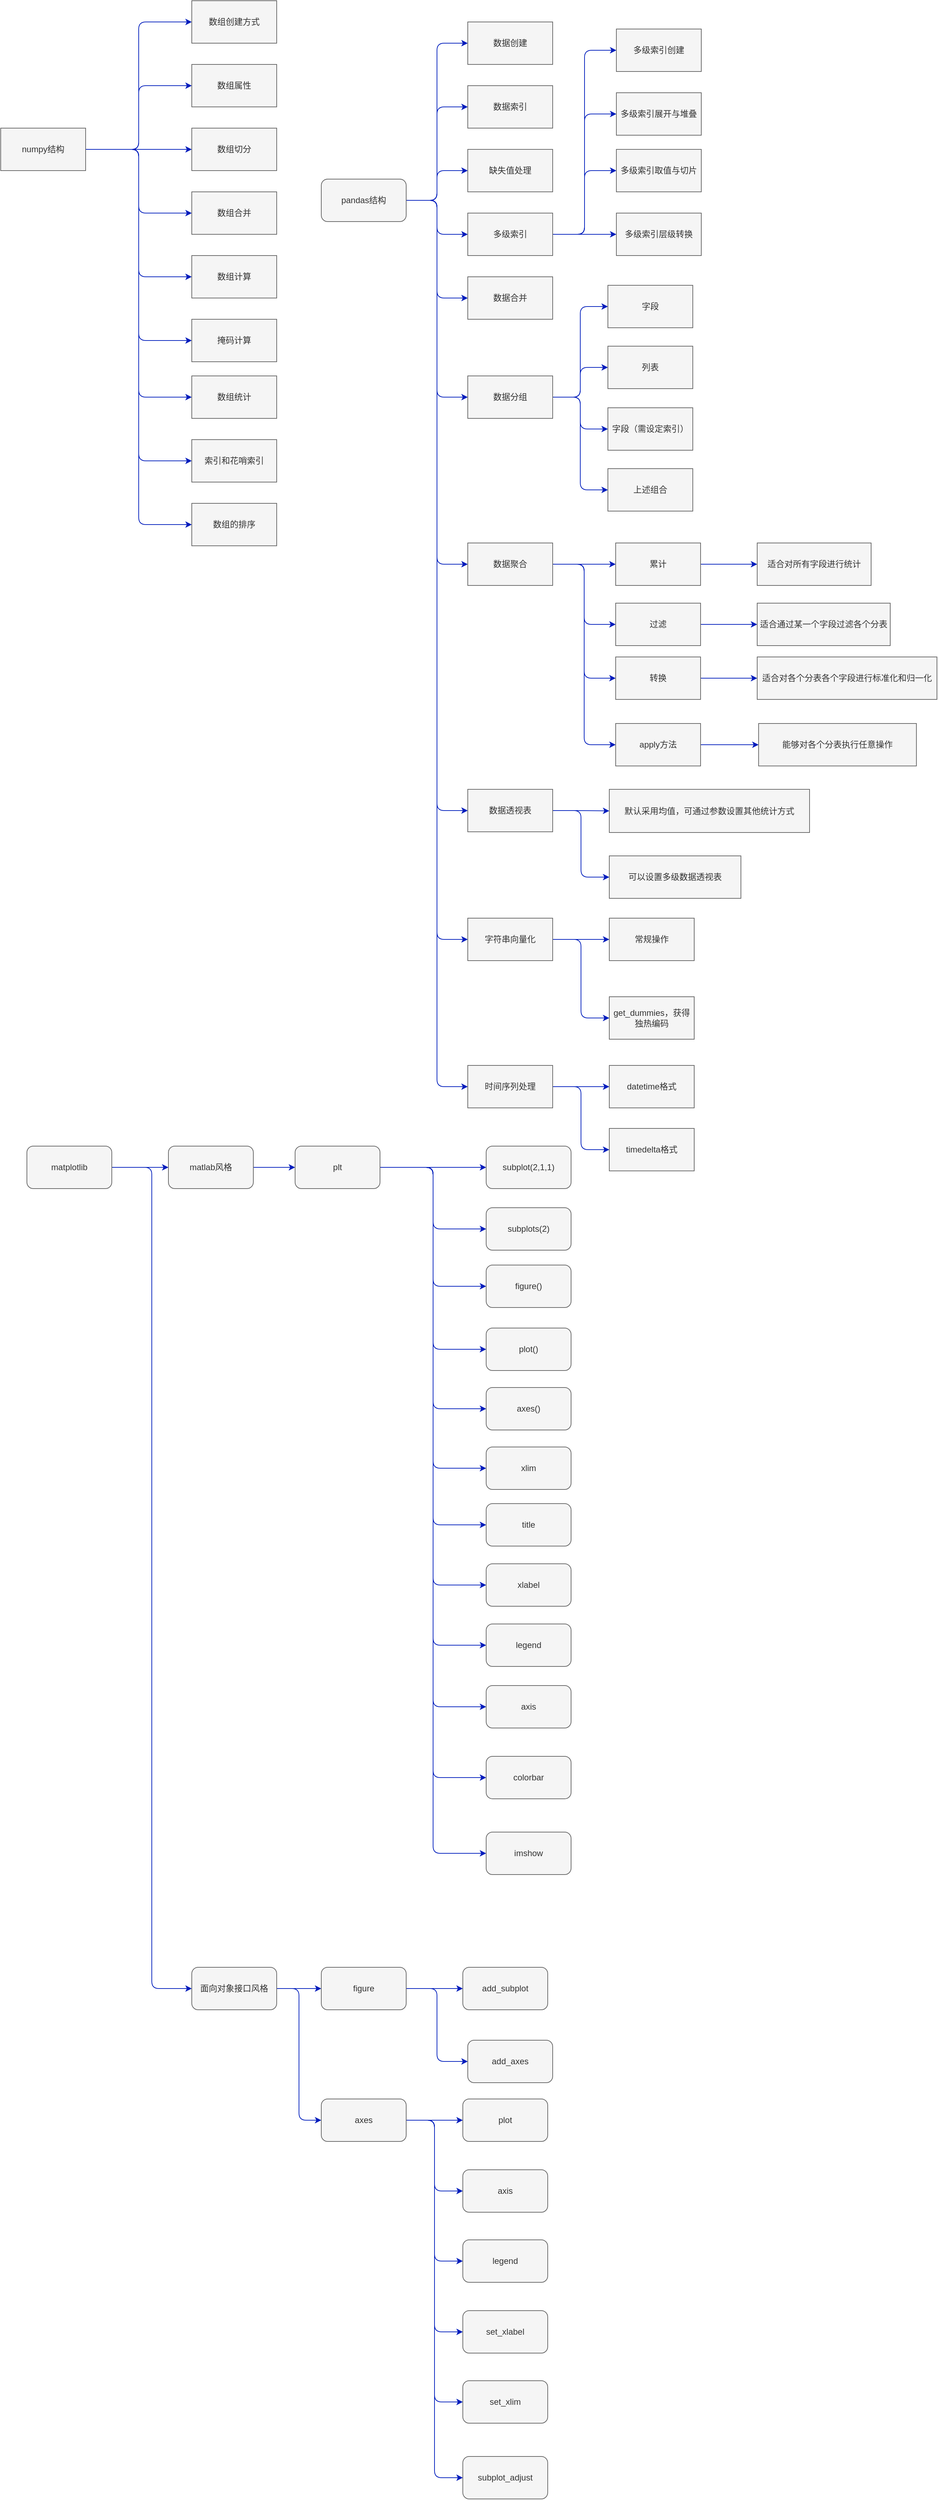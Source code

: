 <mxfile>
    <diagram id="p-ugaX4Rjf913RJDau5m" name="第 1 页">
        <mxGraphModel dx="990" dy="567" grid="0" gridSize="10" guides="1" tooltips="1" connect="1" arrows="1" fold="1" page="0" pageScale="1" pageWidth="827" pageHeight="1169" background="#ffffff" math="0" shadow="0">
            <root>
                <mxCell id="0"/>
                <mxCell id="1" parent="0"/>
                <mxCell id="22" style="edgeStyle=orthogonalEdgeStyle;html=1;exitX=1;exitY=0.5;exitDx=0;exitDy=0;entryX=0;entryY=0.5;entryDx=0;entryDy=0;fillColor=#0050ef;strokeColor=#001DBC;" parent="1" source="11" target="16" edge="1">
                    <mxGeometry relative="1" as="geometry"/>
                </mxCell>
                <mxCell id="23" style="edgeStyle=orthogonalEdgeStyle;html=1;exitX=1;exitY=0.5;exitDx=0;exitDy=0;entryX=0;entryY=0.5;entryDx=0;entryDy=0;fillColor=#0050ef;strokeColor=#001DBC;" parent="1" source="11" target="17" edge="1">
                    <mxGeometry relative="1" as="geometry"/>
                </mxCell>
                <mxCell id="25" style="edgeStyle=orthogonalEdgeStyle;html=1;exitX=1;exitY=0.5;exitDx=0;exitDy=0;entryX=0;entryY=0.5;entryDx=0;entryDy=0;fillColor=#0050ef;strokeColor=#001DBC;" parent="1" source="11" target="18" edge="1">
                    <mxGeometry relative="1" as="geometry"/>
                </mxCell>
                <mxCell id="26" style="edgeStyle=orthogonalEdgeStyle;html=1;exitX=1;exitY=0.5;exitDx=0;exitDy=0;entryX=0;entryY=0.5;entryDx=0;entryDy=0;fillColor=#0050ef;strokeColor=#001DBC;" parent="1" source="11" target="19" edge="1">
                    <mxGeometry relative="1" as="geometry"/>
                </mxCell>
                <mxCell id="27" style="edgeStyle=orthogonalEdgeStyle;html=1;exitX=1;exitY=0.5;exitDx=0;exitDy=0;entryX=0;entryY=0.5;entryDx=0;entryDy=0;fillColor=#0050ef;strokeColor=#001DBC;" parent="1" source="11" target="20" edge="1">
                    <mxGeometry relative="1" as="geometry"/>
                </mxCell>
                <mxCell id="28" style="edgeStyle=orthogonalEdgeStyle;html=1;exitX=1;exitY=0.5;exitDx=0;exitDy=0;entryX=0;entryY=0.5;entryDx=0;entryDy=0;fillColor=#0050ef;strokeColor=#001DBC;" parent="1" source="11" target="12" edge="1">
                    <mxGeometry relative="1" as="geometry"/>
                </mxCell>
                <mxCell id="30" style="edgeStyle=orthogonalEdgeStyle;html=1;exitX=1;exitY=0.5;exitDx=0;exitDy=0;entryX=0;entryY=0.5;entryDx=0;entryDy=0;fillColor=#0050ef;strokeColor=#001DBC;" parent="1" source="11" target="29" edge="1">
                    <mxGeometry relative="1" as="geometry"/>
                </mxCell>
                <mxCell id="32" style="edgeStyle=orthogonalEdgeStyle;html=1;exitX=1;exitY=0.5;exitDx=0;exitDy=0;entryX=0;entryY=0.5;entryDx=0;entryDy=0;fillColor=#0050ef;strokeColor=#001DBC;" parent="1" source="11" target="31" edge="1">
                    <mxGeometry relative="1" as="geometry"/>
                </mxCell>
                <mxCell id="34" style="edgeStyle=orthogonalEdgeStyle;html=1;exitX=1;exitY=0.5;exitDx=0;exitDy=0;entryX=0;entryY=0.5;entryDx=0;entryDy=0;fillColor=#0050ef;strokeColor=#001DBC;" parent="1" source="11" target="33" edge="1">
                    <mxGeometry relative="1" as="geometry"/>
                </mxCell>
                <mxCell id="11" value="numpy结构" style="rounded=0;whiteSpace=wrap;html=1;fillColor=#f5f5f5;fontColor=#333333;strokeColor=#666666;" parent="1" vertex="1">
                    <mxGeometry x="90" y="450" width="120" height="60" as="geometry"/>
                </mxCell>
                <mxCell id="12" value="数组创建方式" style="rounded=0;whiteSpace=wrap;html=1;fillColor=#f5f5f5;fontColor=#333333;strokeColor=#666666;" parent="1" vertex="1">
                    <mxGeometry x="360" y="270" width="120" height="60" as="geometry"/>
                </mxCell>
                <mxCell id="16" value="数组属性" style="rounded=0;whiteSpace=wrap;html=1;fillColor=#f5f5f5;fontColor=#333333;strokeColor=#666666;" parent="1" vertex="1">
                    <mxGeometry x="360" y="360" width="120" height="60" as="geometry"/>
                </mxCell>
                <mxCell id="17" value="数组切分" style="rounded=0;whiteSpace=wrap;html=1;fillColor=#f5f5f5;fontColor=#333333;strokeColor=#666666;" parent="1" vertex="1">
                    <mxGeometry x="360" y="450" width="120" height="60" as="geometry"/>
                </mxCell>
                <mxCell id="18" value="数组合并" style="rounded=0;whiteSpace=wrap;html=1;fillColor=#f5f5f5;fontColor=#333333;strokeColor=#666666;" parent="1" vertex="1">
                    <mxGeometry x="360" y="540" width="120" height="60" as="geometry"/>
                </mxCell>
                <mxCell id="19" value="数组计算" style="rounded=0;whiteSpace=wrap;html=1;fillColor=#f5f5f5;fontColor=#333333;strokeColor=#666666;" parent="1" vertex="1">
                    <mxGeometry x="360" y="630" width="120" height="60" as="geometry"/>
                </mxCell>
                <mxCell id="20" value="数组统计" style="rounded=0;whiteSpace=wrap;html=1;fillColor=#f5f5f5;fontColor=#333333;strokeColor=#666666;" parent="1" vertex="1">
                    <mxGeometry x="360" y="800" width="120" height="60" as="geometry"/>
                </mxCell>
                <mxCell id="29" value="索引和花哨索引" style="rounded=0;whiteSpace=wrap;html=1;fillColor=#f5f5f5;fontColor=#333333;strokeColor=#666666;" parent="1" vertex="1">
                    <mxGeometry x="360" y="890" width="120" height="60" as="geometry"/>
                </mxCell>
                <mxCell id="31" value="掩码计算" style="rounded=0;whiteSpace=wrap;html=1;fillColor=#f5f5f5;fontColor=#333333;strokeColor=#666666;" parent="1" vertex="1">
                    <mxGeometry x="360" y="720" width="120" height="60" as="geometry"/>
                </mxCell>
                <mxCell id="33" value="数组的排序" style="rounded=0;whiteSpace=wrap;html=1;fillColor=#f5f5f5;fontColor=#333333;strokeColor=#666666;" parent="1" vertex="1">
                    <mxGeometry x="360" y="980" width="120" height="60" as="geometry"/>
                </mxCell>
                <mxCell id="44" style="edgeStyle=orthogonalEdgeStyle;html=1;exitX=1;exitY=0.5;exitDx=0;exitDy=0;entryX=0;entryY=0.5;entryDx=0;entryDy=0;fillColor=#0050ef;strokeColor=#001DBC;" parent="1" source="35" target="36" edge="1">
                    <mxGeometry relative="1" as="geometry"/>
                </mxCell>
                <mxCell id="45" style="edgeStyle=orthogonalEdgeStyle;html=1;exitX=1;exitY=0.5;exitDx=0;exitDy=0;entryX=0;entryY=0.5;entryDx=0;entryDy=0;fillColor=#0050ef;strokeColor=#001DBC;" parent="1" source="35" target="37" edge="1">
                    <mxGeometry relative="1" as="geometry"/>
                </mxCell>
                <mxCell id="47" style="edgeStyle=orthogonalEdgeStyle;html=1;exitX=1;exitY=0.5;exitDx=0;exitDy=0;entryX=0;entryY=0.5;entryDx=0;entryDy=0;fillColor=#0050ef;strokeColor=#001DBC;" parent="1" source="35" target="38" edge="1">
                    <mxGeometry relative="1" as="geometry"/>
                </mxCell>
                <mxCell id="48" style="edgeStyle=orthogonalEdgeStyle;html=1;exitX=1;exitY=0.5;exitDx=0;exitDy=0;entryX=0;entryY=0.5;entryDx=0;entryDy=0;fillColor=#0050ef;strokeColor=#001DBC;" parent="1" source="35" target="39" edge="1">
                    <mxGeometry relative="1" as="geometry"/>
                </mxCell>
                <mxCell id="67" style="edgeStyle=orthogonalEdgeStyle;shape=connector;rounded=1;html=1;exitX=1;exitY=0.5;exitDx=0;exitDy=0;entryX=0;entryY=0.5;entryDx=0;entryDy=0;labelBackgroundColor=default;fontFamily=Helvetica;fontSize=11;fontColor=default;endArrow=classic;strokeColor=#001DBC;fillColor=#0050ef;" parent="1" source="35" target="66" edge="1">
                    <mxGeometry relative="1" as="geometry"/>
                </mxCell>
                <mxCell id="70" style="edgeStyle=orthogonalEdgeStyle;shape=connector;rounded=1;html=1;exitX=1;exitY=0.5;exitDx=0;exitDy=0;entryX=0;entryY=0.5;entryDx=0;entryDy=0;labelBackgroundColor=default;fontFamily=Helvetica;fontSize=11;fontColor=default;endArrow=classic;strokeColor=#001DBC;fillColor=#0050ef;" parent="1" source="35" target="68" edge="1">
                    <mxGeometry relative="1" as="geometry"/>
                </mxCell>
                <mxCell id="71" style="edgeStyle=orthogonalEdgeStyle;shape=connector;rounded=1;html=1;exitX=1;exitY=0.5;exitDx=0;exitDy=0;entryX=0;entryY=0.5;entryDx=0;entryDy=0;labelBackgroundColor=default;fontFamily=Helvetica;fontSize=11;fontColor=default;endArrow=classic;strokeColor=#001DBC;fillColor=#0050ef;" parent="1" source="35" target="69" edge="1">
                    <mxGeometry relative="1" as="geometry"/>
                </mxCell>
                <mxCell id="102" style="edgeStyle=orthogonalEdgeStyle;shape=connector;rounded=1;html=1;exitX=1;exitY=0.5;exitDx=0;exitDy=0;labelBackgroundColor=default;fontFamily=Helvetica;fontSize=12;fontColor=#333333;endArrow=classic;strokeColor=#001DBC;fillColor=#0050ef;entryX=0;entryY=0.5;entryDx=0;entryDy=0;" parent="1" source="35" target="101" edge="1">
                    <mxGeometry relative="1" as="geometry">
                        <mxPoint x="612" y="1115" as="targetPoint"/>
                    </mxGeometry>
                </mxCell>
                <mxCell id="108" style="edgeStyle=orthogonalEdgeStyle;shape=connector;rounded=1;html=1;exitX=1;exitY=0.5;exitDx=0;exitDy=0;labelBackgroundColor=default;fontFamily=Helvetica;fontSize=12;fontColor=#333333;endArrow=classic;strokeColor=#001DBC;fillColor=#0050ef;entryX=0;entryY=0.5;entryDx=0;entryDy=0;" parent="1" source="35" target="107" edge="1">
                    <mxGeometry relative="1" as="geometry">
                        <mxPoint x="626.0" y="1449.8" as="targetPoint"/>
                    </mxGeometry>
                </mxCell>
                <mxCell id="119" style="edgeStyle=orthogonalEdgeStyle;shape=connector;rounded=1;html=1;exitX=1;exitY=0.5;exitDx=0;exitDy=0;labelBackgroundColor=default;fontFamily=Helvetica;fontSize=12;fontColor=#333333;endArrow=classic;strokeColor=#001DBC;fillColor=#0050ef;entryX=0;entryY=0.5;entryDx=0;entryDy=0;" parent="1" source="35" target="114" edge="1">
                    <mxGeometry relative="1" as="geometry">
                        <mxPoint x="624" y="1603" as="targetPoint"/>
                    </mxGeometry>
                </mxCell>
                <mxCell id="35" value="pandas结构" style="rounded=1;whiteSpace=wrap;html=1;fillColor=#f5f5f5;fontColor=#333333;strokeColor=#666666;" parent="1" vertex="1">
                    <mxGeometry x="543" y="522" width="120" height="60" as="geometry"/>
                </mxCell>
                <mxCell id="36" value="数据创建" style="rounded=0;whiteSpace=wrap;html=1;fillColor=#f5f5f5;fontColor=#333333;strokeColor=#666666;" parent="1" vertex="1">
                    <mxGeometry x="750" y="300" width="120" height="60" as="geometry"/>
                </mxCell>
                <mxCell id="37" value="数据索引" style="rounded=0;whiteSpace=wrap;html=1;fillColor=#f5f5f5;fontColor=#333333;strokeColor=#666666;" parent="1" vertex="1">
                    <mxGeometry x="750" y="390" width="120" height="60" as="geometry"/>
                </mxCell>
                <mxCell id="38" value="缺失值处理" style="rounded=0;whiteSpace=wrap;html=1;fillColor=#f5f5f5;fontColor=#333333;strokeColor=#666666;" parent="1" vertex="1">
                    <mxGeometry x="750" y="480" width="120" height="60" as="geometry"/>
                </mxCell>
                <mxCell id="49" style="edgeStyle=orthogonalEdgeStyle;html=1;exitX=1;exitY=0.5;exitDx=0;exitDy=0;entryX=0;entryY=0.5;entryDx=0;entryDy=0;fillColor=#0050ef;strokeColor=#001DBC;" parent="1" source="39" target="40" edge="1">
                    <mxGeometry relative="1" as="geometry"/>
                </mxCell>
                <mxCell id="50" style="edgeStyle=orthogonalEdgeStyle;shape=connector;rounded=1;html=1;exitX=1;exitY=0.5;exitDx=0;exitDy=0;entryX=0;entryY=0.5;entryDx=0;entryDy=0;labelBackgroundColor=default;fontFamily=Helvetica;fontSize=11;fontColor=default;endArrow=classic;strokeColor=#001DBC;fillColor=#0050ef;" parent="1" source="39" target="41" edge="1">
                    <mxGeometry relative="1" as="geometry"/>
                </mxCell>
                <mxCell id="51" style="edgeStyle=orthogonalEdgeStyle;shape=connector;rounded=1;html=1;exitX=1;exitY=0.5;exitDx=0;exitDy=0;entryX=0;entryY=0.5;entryDx=0;entryDy=0;labelBackgroundColor=default;fontFamily=Helvetica;fontSize=11;fontColor=default;endArrow=classic;strokeColor=#001DBC;fillColor=#0050ef;" parent="1" source="39" target="42" edge="1">
                    <mxGeometry relative="1" as="geometry"/>
                </mxCell>
                <mxCell id="52" style="edgeStyle=orthogonalEdgeStyle;shape=connector;rounded=1;html=1;exitX=1;exitY=0.5;exitDx=0;exitDy=0;entryX=0;entryY=0.5;entryDx=0;entryDy=0;labelBackgroundColor=default;fontFamily=Helvetica;fontSize=11;fontColor=default;endArrow=classic;strokeColor=#001DBC;fillColor=#0050ef;" parent="1" source="39" target="43" edge="1">
                    <mxGeometry relative="1" as="geometry"/>
                </mxCell>
                <mxCell id="39" value="多级索引" style="rounded=0;whiteSpace=wrap;html=1;fillColor=#f5f5f5;fontColor=#333333;strokeColor=#666666;" parent="1" vertex="1">
                    <mxGeometry x="750" y="570" width="120" height="60" as="geometry"/>
                </mxCell>
                <mxCell id="40" value="多级索引创建" style="rounded=0;whiteSpace=wrap;html=1;fillColor=#f5f5f5;fontColor=#333333;strokeColor=#666666;" parent="1" vertex="1">
                    <mxGeometry x="960" y="310" width="120" height="60" as="geometry"/>
                </mxCell>
                <mxCell id="41" value="多级索引展开与堆叠" style="rounded=0;whiteSpace=wrap;html=1;fillColor=#f5f5f5;fontColor=#333333;strokeColor=#666666;" parent="1" vertex="1">
                    <mxGeometry x="960" y="400" width="120" height="60" as="geometry"/>
                </mxCell>
                <mxCell id="42" value="多级索引取值与切片" style="rounded=0;whiteSpace=wrap;html=1;fillColor=#f5f5f5;fontColor=#333333;strokeColor=#666666;" parent="1" vertex="1">
                    <mxGeometry x="960" y="480" width="120" height="60" as="geometry"/>
                </mxCell>
                <mxCell id="43" value="多级索引层级转换" style="rounded=0;whiteSpace=wrap;html=1;fillColor=#f5f5f5;fontColor=#333333;strokeColor=#666666;" parent="1" vertex="1">
                    <mxGeometry x="960" y="570" width="120" height="60" as="geometry"/>
                </mxCell>
                <mxCell id="66" value="数据合并" style="rounded=0;whiteSpace=wrap;html=1;fillColor=#f5f5f5;fontColor=#333333;strokeColor=#666666;" parent="1" vertex="1">
                    <mxGeometry x="750" y="660" width="120" height="60" as="geometry"/>
                </mxCell>
                <mxCell id="97" style="edgeStyle=orthogonalEdgeStyle;shape=connector;rounded=1;html=1;exitX=1;exitY=0.5;exitDx=0;exitDy=0;entryX=0;entryY=0.5;entryDx=0;entryDy=0;labelBackgroundColor=default;fontFamily=Helvetica;fontSize=12;fontColor=#333333;endArrow=classic;strokeColor=#001DBC;fillColor=#0050ef;" parent="1" source="68" target="89" edge="1">
                    <mxGeometry relative="1" as="geometry"/>
                </mxCell>
                <mxCell id="98" style="edgeStyle=orthogonalEdgeStyle;shape=connector;rounded=1;html=1;exitX=1;exitY=0.5;exitDx=0;exitDy=0;entryX=0;entryY=0.5;entryDx=0;entryDy=0;labelBackgroundColor=default;fontFamily=Helvetica;fontSize=12;fontColor=#333333;endArrow=classic;strokeColor=#001DBC;fillColor=#0050ef;" parent="1" source="68" target="94" edge="1">
                    <mxGeometry relative="1" as="geometry"/>
                </mxCell>
                <mxCell id="99" style="edgeStyle=orthogonalEdgeStyle;shape=connector;rounded=1;html=1;exitX=1;exitY=0.5;exitDx=0;exitDy=0;labelBackgroundColor=default;fontFamily=Helvetica;fontSize=12;fontColor=#333333;endArrow=classic;strokeColor=#001DBC;fillColor=#0050ef;" parent="1" source="68" target="95" edge="1">
                    <mxGeometry relative="1" as="geometry"/>
                </mxCell>
                <mxCell id="100" style="edgeStyle=orthogonalEdgeStyle;shape=connector;rounded=1;html=1;exitX=1;exitY=0.5;exitDx=0;exitDy=0;entryX=0;entryY=0.5;entryDx=0;entryDy=0;labelBackgroundColor=default;fontFamily=Helvetica;fontSize=12;fontColor=#333333;endArrow=classic;strokeColor=#001DBC;fillColor=#0050ef;" parent="1" source="68" target="96" edge="1">
                    <mxGeometry relative="1" as="geometry"/>
                </mxCell>
                <mxCell id="68" value="数据分组" style="rounded=0;whiteSpace=wrap;html=1;fillColor=#f5f5f5;fontColor=#333333;strokeColor=#666666;" parent="1" vertex="1">
                    <mxGeometry x="750" y="800" width="120" height="60" as="geometry"/>
                </mxCell>
                <mxCell id="77" style="edgeStyle=orthogonalEdgeStyle;shape=connector;rounded=1;html=1;exitX=1;exitY=0.5;exitDx=0;exitDy=0;entryX=0;entryY=0.5;entryDx=0;entryDy=0;labelBackgroundColor=default;fontFamily=Helvetica;fontSize=11;fontColor=default;endArrow=classic;strokeColor=#001DBC;fillColor=#0050ef;" parent="1" source="69" target="74" edge="1">
                    <mxGeometry relative="1" as="geometry"/>
                </mxCell>
                <mxCell id="78" style="edgeStyle=orthogonalEdgeStyle;shape=connector;rounded=1;html=1;exitX=1;exitY=0.5;exitDx=0;exitDy=0;entryX=0;entryY=0.5;entryDx=0;entryDy=0;labelBackgroundColor=default;fontFamily=Helvetica;fontSize=11;fontColor=default;endArrow=classic;strokeColor=#001DBC;fillColor=#0050ef;" parent="1" source="69" target="75" edge="1">
                    <mxGeometry relative="1" as="geometry"/>
                </mxCell>
                <mxCell id="79" style="edgeStyle=orthogonalEdgeStyle;shape=connector;rounded=1;html=1;exitX=1;exitY=0.5;exitDx=0;exitDy=0;entryX=0;entryY=0.5;entryDx=0;entryDy=0;labelBackgroundColor=default;fontFamily=Helvetica;fontSize=11;fontColor=default;endArrow=classic;strokeColor=#001DBC;fillColor=#0050ef;" parent="1" source="69" target="76" edge="1">
                    <mxGeometry relative="1" as="geometry"/>
                </mxCell>
                <mxCell id="80" style="edgeStyle=orthogonalEdgeStyle;shape=connector;rounded=1;html=1;exitX=1;exitY=0.5;exitDx=0;exitDy=0;entryX=0;entryY=0.5;entryDx=0;entryDy=0;labelBackgroundColor=default;fontFamily=Helvetica;fontSize=11;fontColor=default;endArrow=classic;strokeColor=#001DBC;fillColor=#0050ef;" parent="1" source="69" target="72" edge="1">
                    <mxGeometry relative="1" as="geometry"/>
                </mxCell>
                <mxCell id="69" value="数据聚合" style="rounded=0;whiteSpace=wrap;html=1;fillColor=#f5f5f5;fontColor=#333333;strokeColor=#666666;" parent="1" vertex="1">
                    <mxGeometry x="750" y="1036" width="120" height="60" as="geometry"/>
                </mxCell>
                <mxCell id="82" value="" style="edgeStyle=none;html=1;fillColor=#0050ef;strokeColor=#001DBC;" parent="1" source="72" target="81" edge="1">
                    <mxGeometry relative="1" as="geometry"/>
                </mxCell>
                <mxCell id="72" value="累计" style="whiteSpace=wrap;html=1;fillColor=#f5f5f5;strokeColor=#666666;fontColor=#333333;rounded=0;" parent="1" vertex="1">
                    <mxGeometry x="959" y="1036" width="120" height="60" as="geometry"/>
                </mxCell>
                <mxCell id="84" value="" style="edgeStyle=none;shape=connector;rounded=1;html=1;labelBackgroundColor=default;fontFamily=Helvetica;fontSize=11;fontColor=default;endArrow=classic;strokeColor=#001DBC;fillColor=#0050ef;" parent="1" source="74" target="83" edge="1">
                    <mxGeometry relative="1" as="geometry"/>
                </mxCell>
                <mxCell id="74" value="过滤" style="whiteSpace=wrap;html=1;fillColor=#f5f5f5;strokeColor=#666666;fontColor=#333333;rounded=0;" parent="1" vertex="1">
                    <mxGeometry x="959" y="1121" width="120" height="60" as="geometry"/>
                </mxCell>
                <mxCell id="86" value="" style="edgeStyle=none;shape=connector;rounded=1;html=1;labelBackgroundColor=default;fontFamily=Helvetica;fontSize=11;fontColor=default;endArrow=classic;strokeColor=#001DBC;fillColor=#0050ef;" parent="1" source="75" target="85" edge="1">
                    <mxGeometry relative="1" as="geometry"/>
                </mxCell>
                <mxCell id="75" value="转换" style="whiteSpace=wrap;html=1;fillColor=#f5f5f5;strokeColor=#666666;fontColor=#333333;rounded=0;" parent="1" vertex="1">
                    <mxGeometry x="959" y="1197" width="120" height="60" as="geometry"/>
                </mxCell>
                <mxCell id="88" value="" style="edgeStyle=none;shape=connector;rounded=1;html=1;labelBackgroundColor=default;fontFamily=Helvetica;fontSize=11;fontColor=default;endArrow=classic;strokeColor=#001DBC;fillColor=#0050ef;" parent="1" source="76" target="87" edge="1">
                    <mxGeometry relative="1" as="geometry"/>
                </mxCell>
                <mxCell id="76" value="apply方法" style="whiteSpace=wrap;html=1;fillColor=#f5f5f5;strokeColor=#666666;fontColor=#333333;rounded=0;" parent="1" vertex="1">
                    <mxGeometry x="959" y="1291" width="120" height="60" as="geometry"/>
                </mxCell>
                <mxCell id="81" value="适合对所有字段进行统计" style="whiteSpace=wrap;html=1;fillColor=#f5f5f5;strokeColor=#666666;fontColor=#333333;rounded=0;" parent="1" vertex="1">
                    <mxGeometry x="1159" y="1036" width="161" height="60" as="geometry"/>
                </mxCell>
                <mxCell id="83" value="适合通过某一个字段过滤各个分表" style="whiteSpace=wrap;html=1;fillColor=#f5f5f5;strokeColor=#666666;fontColor=#333333;rounded=0;" parent="1" vertex="1">
                    <mxGeometry x="1159" y="1121" width="188" height="60" as="geometry"/>
                </mxCell>
                <mxCell id="85" value="适合对各个分表各个字段进行标准化和归一化" style="whiteSpace=wrap;html=1;fillColor=#f5f5f5;strokeColor=#666666;fontColor=#333333;rounded=0;" parent="1" vertex="1">
                    <mxGeometry x="1159" y="1197" width="254" height="60" as="geometry"/>
                </mxCell>
                <mxCell id="87" value="能够对各个分表执行任意操作" style="whiteSpace=wrap;html=1;fillColor=#f5f5f5;strokeColor=#666666;fontColor=#333333;rounded=0;" parent="1" vertex="1">
                    <mxGeometry x="1161" y="1291" width="223" height="60" as="geometry"/>
                </mxCell>
                <mxCell id="89" value="字段" style="whiteSpace=wrap;html=1;fillColor=#f5f5f5;strokeColor=#666666;fontColor=#333333;rounded=0;" parent="1" vertex="1">
                    <mxGeometry x="948" y="672" width="120" height="60" as="geometry"/>
                </mxCell>
                <mxCell id="94" value="列表" style="rounded=0;whiteSpace=wrap;html=1;fontFamily=Helvetica;fontSize=12;fontColor=#333333;strokeColor=#666666;fillColor=#f5f5f5;" parent="1" vertex="1">
                    <mxGeometry x="948" y="758" width="120" height="60" as="geometry"/>
                </mxCell>
                <mxCell id="95" value="字段（需设定索引）" style="rounded=0;whiteSpace=wrap;html=1;fontFamily=Helvetica;fontSize=12;fontColor=#333333;strokeColor=#666666;fillColor=#f5f5f5;" parent="1" vertex="1">
                    <mxGeometry x="948" y="845" width="120" height="60" as="geometry"/>
                </mxCell>
                <mxCell id="96" value="上述组合" style="rounded=0;whiteSpace=wrap;html=1;fontFamily=Helvetica;fontSize=12;fontColor=#333333;strokeColor=#666666;fillColor=#f5f5f5;" parent="1" vertex="1">
                    <mxGeometry x="948" y="931" width="120" height="60" as="geometry"/>
                </mxCell>
                <mxCell id="104" value="" style="edgeStyle=orthogonalEdgeStyle;shape=connector;rounded=1;html=1;labelBackgroundColor=default;fontFamily=Helvetica;fontSize=12;fontColor=#333333;endArrow=classic;strokeColor=#001DBC;fillColor=#0050ef;" parent="1" source="101" target="103" edge="1">
                    <mxGeometry relative="1" as="geometry"/>
                </mxCell>
                <mxCell id="106" style="edgeStyle=orthogonalEdgeStyle;shape=connector;rounded=1;html=1;exitX=1;exitY=0.5;exitDx=0;exitDy=0;entryX=0;entryY=0.5;entryDx=0;entryDy=0;labelBackgroundColor=default;fontFamily=Helvetica;fontSize=12;fontColor=#333333;endArrow=classic;strokeColor=#001DBC;fillColor=#0050ef;" parent="1" source="101" target="105" edge="1">
                    <mxGeometry relative="1" as="geometry"/>
                </mxCell>
                <mxCell id="101" value="数据透视表" style="rounded=0;whiteSpace=wrap;html=1;fontFamily=Helvetica;fontSize=12;fontColor=#333333;strokeColor=#666666;fillColor=#f5f5f5;" parent="1" vertex="1">
                    <mxGeometry x="750" y="1384" width="120" height="60" as="geometry"/>
                </mxCell>
                <mxCell id="103" value="默认采用均值，可通过参数设置其他统计方式" style="whiteSpace=wrap;html=1;fillColor=#f5f5f5;strokeColor=#666666;fontColor=#333333;rounded=0;" parent="1" vertex="1">
                    <mxGeometry x="950" y="1384" width="283" height="61" as="geometry"/>
                </mxCell>
                <mxCell id="105" value="可以设置多级数据透视表" style="rounded=0;whiteSpace=wrap;html=1;fontFamily=Helvetica;fontSize=12;fontColor=#333333;strokeColor=#666666;fillColor=#f5f5f5;" parent="1" vertex="1">
                    <mxGeometry x="950" y="1478" width="186" height="60" as="geometry"/>
                </mxCell>
                <mxCell id="110" value="" style="edgeStyle=orthogonalEdgeStyle;shape=connector;rounded=1;html=1;labelBackgroundColor=default;fontFamily=Helvetica;fontSize=12;fontColor=#333333;endArrow=classic;strokeColor=#001DBC;fillColor=#0050ef;" parent="1" source="107" target="109" edge="1">
                    <mxGeometry relative="1" as="geometry"/>
                </mxCell>
                <mxCell id="112" style="edgeStyle=orthogonalEdgeStyle;shape=connector;rounded=1;html=1;exitX=1;exitY=0.5;exitDx=0;exitDy=0;entryX=0;entryY=0.5;entryDx=0;entryDy=0;labelBackgroundColor=default;fontFamily=Helvetica;fontSize=12;fontColor=#333333;endArrow=classic;strokeColor=#001DBC;fillColor=#0050ef;" parent="1" source="107" target="113" edge="1">
                    <mxGeometry relative="1" as="geometry">
                        <mxPoint x="950" y="1688" as="targetPoint"/>
                    </mxGeometry>
                </mxCell>
                <mxCell id="107" value="字符串向量化" style="rounded=0;whiteSpace=wrap;html=1;fontFamily=Helvetica;fontSize=12;fontColor=#333333;strokeColor=#666666;fillColor=#f5f5f5;" parent="1" vertex="1">
                    <mxGeometry x="750" y="1566" width="120" height="60" as="geometry"/>
                </mxCell>
                <mxCell id="109" value="常规操作" style="whiteSpace=wrap;html=1;fillColor=#f5f5f5;strokeColor=#666666;fontColor=#333333;rounded=0;" parent="1" vertex="1">
                    <mxGeometry x="950" y="1566" width="120" height="60" as="geometry"/>
                </mxCell>
                <mxCell id="113" value="get_dummies，获得独热编码" style="whiteSpace=wrap;html=1;fillColor=#f5f5f5;strokeColor=#666666;fontColor=#333333;rounded=0;" parent="1" vertex="1">
                    <mxGeometry x="950" y="1677" width="120" height="60" as="geometry"/>
                </mxCell>
                <mxCell id="116" value="" style="edgeStyle=orthogonalEdgeStyle;shape=connector;rounded=1;html=1;labelBackgroundColor=default;fontFamily=Helvetica;fontSize=12;fontColor=#333333;endArrow=classic;strokeColor=#001DBC;fillColor=#0050ef;" parent="1" source="114" target="115" edge="1">
                    <mxGeometry relative="1" as="geometry"/>
                </mxCell>
                <mxCell id="118" style="edgeStyle=orthogonalEdgeStyle;shape=connector;rounded=1;html=1;exitX=1;exitY=0.5;exitDx=0;exitDy=0;entryX=0;entryY=0.5;entryDx=0;entryDy=0;labelBackgroundColor=default;fontFamily=Helvetica;fontSize=12;fontColor=#333333;endArrow=classic;strokeColor=#001DBC;fillColor=#0050ef;" parent="1" source="114" target="117" edge="1">
                    <mxGeometry relative="1" as="geometry"/>
                </mxCell>
                <mxCell id="114" value="时间序列处理" style="rounded=0;whiteSpace=wrap;html=1;fontFamily=Helvetica;fontSize=12;fontColor=#333333;strokeColor=#666666;fillColor=#f5f5f5;" parent="1" vertex="1">
                    <mxGeometry x="750" y="1774" width="120" height="60" as="geometry"/>
                </mxCell>
                <mxCell id="115" value="datetime格式" style="whiteSpace=wrap;html=1;fillColor=#f5f5f5;strokeColor=#666666;fontColor=#333333;rounded=0;" parent="1" vertex="1">
                    <mxGeometry x="950" y="1774" width="120" height="60" as="geometry"/>
                </mxCell>
                <mxCell id="117" value="timedelta格式" style="rounded=0;whiteSpace=wrap;html=1;fontFamily=Helvetica;fontSize=12;fontColor=#333333;strokeColor=#666666;fillColor=#f5f5f5;" parent="1" vertex="1">
                    <mxGeometry x="950" y="1863" width="120" height="60" as="geometry"/>
                </mxCell>
                <mxCell id="124" value="" style="edgeStyle=none;html=1;fontFamily=Helvetica;fontSize=12;fontColor=#333333;fillColor=#0050ef;strokeColor=#001DBC;" parent="1" source="122" target="123" edge="1">
                    <mxGeometry relative="1" as="geometry"/>
                </mxCell>
                <mxCell id="126" style="edgeStyle=orthogonalEdgeStyle;shape=connector;rounded=1;html=1;exitX=1;exitY=0.5;exitDx=0;exitDy=0;entryX=0;entryY=0.5;entryDx=0;entryDy=0;labelBackgroundColor=default;fontFamily=Helvetica;fontSize=12;fontColor=#333333;endArrow=classic;strokeColor=#001DBC;fillColor=#0050ef;" parent="1" source="122" target="125" edge="1">
                    <mxGeometry relative="1" as="geometry"/>
                </mxCell>
                <mxCell id="122" value="matplotlib" style="rounded=1;whiteSpace=wrap;html=1;fontFamily=Helvetica;fontSize=12;fontColor=#333333;strokeColor=#666666;fillColor=#f5f5f5;" parent="1" vertex="1">
                    <mxGeometry x="127" y="1888" width="120" height="60" as="geometry"/>
                </mxCell>
                <mxCell id="152" style="edgeStyle=orthogonalEdgeStyle;shape=connector;rounded=1;html=1;exitX=1;exitY=0.5;exitDx=0;exitDy=0;labelBackgroundColor=default;fontFamily=Helvetica;fontSize=12;fontColor=#333333;endArrow=classic;strokeColor=#001DBC;fillColor=#0050ef;" edge="1" parent="1" source="123" target="127">
                    <mxGeometry relative="1" as="geometry"/>
                </mxCell>
                <mxCell id="123" value="matlab风格" style="whiteSpace=wrap;html=1;fillColor=#f5f5f5;strokeColor=#666666;fontColor=#333333;rounded=1;" parent="1" vertex="1">
                    <mxGeometry x="327" y="1888" width="120" height="60" as="geometry"/>
                </mxCell>
                <mxCell id="154" value="" style="edgeStyle=orthogonalEdgeStyle;shape=connector;rounded=1;html=1;labelBackgroundColor=default;fontFamily=Helvetica;fontSize=12;fontColor=#333333;endArrow=classic;strokeColor=#001DBC;fillColor=#0050ef;" edge="1" parent="1" source="125" target="153">
                    <mxGeometry relative="1" as="geometry"/>
                </mxCell>
                <mxCell id="162" style="edgeStyle=orthogonalEdgeStyle;shape=connector;rounded=1;html=1;exitX=1;exitY=0.5;exitDx=0;exitDy=0;entryX=0;entryY=0.5;entryDx=0;entryDy=0;labelBackgroundColor=default;fontFamily=Helvetica;fontSize=12;fontColor=#333333;endArrow=classic;strokeColor=#001DBC;fillColor=#0050ef;" edge="1" parent="1" source="125" target="161">
                    <mxGeometry relative="1" as="geometry"/>
                </mxCell>
                <mxCell id="125" value="面向对象接口风格" style="rounded=1;whiteSpace=wrap;html=1;fontFamily=Helvetica;fontSize=12;fontColor=#333333;strokeColor=#666666;fillColor=#f5f5f5;" parent="1" vertex="1">
                    <mxGeometry x="360" y="3048" width="120" height="60" as="geometry"/>
                </mxCell>
                <mxCell id="130" value="" style="edgeStyle=orthogonalEdgeStyle;shape=connector;rounded=1;html=1;labelBackgroundColor=default;fontFamily=Helvetica;fontSize=12;fontColor=#333333;endArrow=classic;strokeColor=#001DBC;fillColor=#0050ef;" parent="1" source="127" target="129" edge="1">
                    <mxGeometry relative="1" as="geometry"/>
                </mxCell>
                <mxCell id="132" style="edgeStyle=orthogonalEdgeStyle;shape=connector;rounded=1;html=1;exitX=1;exitY=0.5;exitDx=0;exitDy=0;entryX=0;entryY=0.5;entryDx=0;entryDy=0;labelBackgroundColor=default;fontFamily=Helvetica;fontSize=12;fontColor=#333333;endArrow=classic;strokeColor=#001DBC;fillColor=#0050ef;" parent="1" source="127" target="131" edge="1">
                    <mxGeometry relative="1" as="geometry"/>
                </mxCell>
                <mxCell id="134" style="edgeStyle=orthogonalEdgeStyle;shape=connector;rounded=1;html=1;exitX=1;exitY=0.5;exitDx=0;exitDy=0;entryX=0;entryY=0.5;entryDx=0;entryDy=0;labelBackgroundColor=default;fontFamily=Helvetica;fontSize=12;fontColor=#333333;endArrow=classic;strokeColor=#001DBC;fillColor=#0050ef;" parent="1" source="127" target="133" edge="1">
                    <mxGeometry relative="1" as="geometry"/>
                </mxCell>
                <mxCell id="136" style="edgeStyle=orthogonalEdgeStyle;shape=connector;rounded=1;html=1;exitX=1;exitY=0.5;exitDx=0;exitDy=0;entryX=0;entryY=0.5;entryDx=0;entryDy=0;labelBackgroundColor=default;fontFamily=Helvetica;fontSize=12;fontColor=#333333;endArrow=classic;strokeColor=#001DBC;fillColor=#0050ef;" parent="1" source="127" target="135" edge="1">
                    <mxGeometry relative="1" as="geometry"/>
                </mxCell>
                <mxCell id="138" style="edgeStyle=orthogonalEdgeStyle;shape=connector;rounded=1;html=1;exitX=1;exitY=0.5;exitDx=0;exitDy=0;entryX=0;entryY=0.5;entryDx=0;entryDy=0;labelBackgroundColor=default;fontFamily=Helvetica;fontSize=12;fontColor=#333333;endArrow=classic;strokeColor=#001DBC;fillColor=#0050ef;" parent="1" source="127" target="137" edge="1">
                    <mxGeometry relative="1" as="geometry"/>
                </mxCell>
                <mxCell id="141" style="edgeStyle=orthogonalEdgeStyle;shape=connector;rounded=1;html=1;exitX=1;exitY=0.5;exitDx=0;exitDy=0;entryX=0;entryY=0.5;entryDx=0;entryDy=0;labelBackgroundColor=default;fontFamily=Helvetica;fontSize=12;fontColor=#333333;endArrow=classic;strokeColor=#001DBC;fillColor=#0050ef;" parent="1" source="127" target="139" edge="1">
                    <mxGeometry relative="1" as="geometry"/>
                </mxCell>
                <mxCell id="142" style="edgeStyle=orthogonalEdgeStyle;shape=connector;rounded=1;html=1;exitX=1;exitY=0.5;exitDx=0;exitDy=0;entryX=0;entryY=0.5;entryDx=0;entryDy=0;labelBackgroundColor=default;fontFamily=Helvetica;fontSize=12;fontColor=#333333;endArrow=classic;strokeColor=#001DBC;fillColor=#0050ef;" parent="1" source="127" target="140" edge="1">
                    <mxGeometry relative="1" as="geometry"/>
                </mxCell>
                <mxCell id="145" style="edgeStyle=orthogonalEdgeStyle;shape=connector;rounded=1;html=1;exitX=1;exitY=0.5;exitDx=0;exitDy=0;entryX=0;entryY=0.5;entryDx=0;entryDy=0;labelBackgroundColor=default;fontFamily=Helvetica;fontSize=12;fontColor=#333333;endArrow=classic;strokeColor=#001DBC;fillColor=#0050ef;" parent="1" source="127" target="143" edge="1">
                    <mxGeometry relative="1" as="geometry"/>
                </mxCell>
                <mxCell id="146" style="edgeStyle=orthogonalEdgeStyle;shape=connector;rounded=1;html=1;exitX=1;exitY=0.5;exitDx=0;exitDy=0;entryX=0;entryY=0.5;entryDx=0;entryDy=0;labelBackgroundColor=default;fontFamily=Helvetica;fontSize=12;fontColor=#333333;endArrow=classic;strokeColor=#001DBC;fillColor=#0050ef;" parent="1" source="127" target="144" edge="1">
                    <mxGeometry relative="1" as="geometry"/>
                </mxCell>
                <mxCell id="150" style="edgeStyle=orthogonalEdgeStyle;shape=connector;rounded=1;html=1;exitX=1;exitY=0.5;exitDx=0;exitDy=0;labelBackgroundColor=default;fontFamily=Helvetica;fontSize=12;fontColor=#333333;endArrow=classic;strokeColor=#001DBC;fillColor=#0050ef;entryX=0;entryY=0.5;entryDx=0;entryDy=0;" parent="1" source="127" target="148" edge="1">
                    <mxGeometry relative="1" as="geometry">
                        <mxPoint x="669.6" y="2348.6" as="targetPoint"/>
                    </mxGeometry>
                </mxCell>
                <mxCell id="174" style="edgeStyle=orthogonalEdgeStyle;shape=connector;rounded=1;html=1;exitX=1;exitY=0.5;exitDx=0;exitDy=0;entryX=0;entryY=0.5;entryDx=0;entryDy=0;labelBackgroundColor=default;fontFamily=Helvetica;fontSize=12;fontColor=#333333;endArrow=classic;strokeColor=#001DBC;fillColor=#0050ef;" edge="1" parent="1" source="127" target="173">
                    <mxGeometry relative="1" as="geometry"/>
                </mxCell>
                <mxCell id="176" style="edgeStyle=orthogonalEdgeStyle;shape=connector;rounded=1;html=1;exitX=1;exitY=0.5;exitDx=0;exitDy=0;entryX=0;entryY=0.5;entryDx=0;entryDy=0;labelBackgroundColor=default;fontFamily=Helvetica;fontSize=12;fontColor=#333333;endArrow=classic;strokeColor=#001DBC;fillColor=#0050ef;" edge="1" parent="1" source="127" target="175">
                    <mxGeometry relative="1" as="geometry"/>
                </mxCell>
                <mxCell id="127" value="plt" style="rounded=1;whiteSpace=wrap;html=1;fontFamily=Helvetica;fontSize=12;fontColor=#333333;strokeColor=#666666;fillColor=#f5f5f5;" parent="1" vertex="1">
                    <mxGeometry x="506" y="1888" width="120" height="60" as="geometry"/>
                </mxCell>
                <mxCell id="129" value="subplot(2,1,1)" style="rounded=1;whiteSpace=wrap;html=1;fontFamily=Helvetica;fontSize=12;fontColor=#333333;strokeColor=#666666;fillColor=#f5f5f5;" parent="1" vertex="1">
                    <mxGeometry x="776" y="1888" width="120" height="60" as="geometry"/>
                </mxCell>
                <mxCell id="131" value="subplots(2)" style="rounded=1;whiteSpace=wrap;html=1;fontFamily=Helvetica;fontSize=12;fontColor=#333333;strokeColor=#666666;fillColor=#f5f5f5;" parent="1" vertex="1">
                    <mxGeometry x="776" y="1975" width="120" height="60" as="geometry"/>
                </mxCell>
                <mxCell id="133" value="figure()" style="rounded=1;whiteSpace=wrap;html=1;fontFamily=Helvetica;fontSize=12;fontColor=#333333;strokeColor=#666666;fillColor=#f5f5f5;" parent="1" vertex="1">
                    <mxGeometry x="776" y="2056" width="120" height="60" as="geometry"/>
                </mxCell>
                <mxCell id="135" value="plot()" style="rounded=1;whiteSpace=wrap;html=1;fontFamily=Helvetica;fontSize=12;fontColor=#333333;strokeColor=#666666;fillColor=#f5f5f5;" parent="1" vertex="1">
                    <mxGeometry x="776" y="2145" width="120" height="60" as="geometry"/>
                </mxCell>
                <mxCell id="137" value="axes()" style="rounded=1;whiteSpace=wrap;html=1;fontFamily=Helvetica;fontSize=12;fontColor=#333333;strokeColor=#666666;fillColor=#f5f5f5;" parent="1" vertex="1">
                    <mxGeometry x="776" y="2229" width="120" height="60" as="geometry"/>
                </mxCell>
                <mxCell id="139" value="xlim" style="rounded=1;whiteSpace=wrap;html=1;fontFamily=Helvetica;fontSize=12;fontColor=#333333;strokeColor=#666666;fillColor=#f5f5f5;" parent="1" vertex="1">
                    <mxGeometry x="776" y="2313" width="120" height="60" as="geometry"/>
                </mxCell>
                <mxCell id="140" value="title" style="rounded=1;whiteSpace=wrap;html=1;fontFamily=Helvetica;fontSize=12;fontColor=#333333;strokeColor=#666666;fillColor=#f5f5f5;" parent="1" vertex="1">
                    <mxGeometry x="776" y="2393" width="120" height="60" as="geometry"/>
                </mxCell>
                <mxCell id="143" value="xlabel" style="rounded=1;whiteSpace=wrap;html=1;fontFamily=Helvetica;fontSize=12;fontColor=#333333;strokeColor=#666666;fillColor=#f5f5f5;" parent="1" vertex="1">
                    <mxGeometry x="776" y="2478" width="120" height="60" as="geometry"/>
                </mxCell>
                <mxCell id="144" value="legend" style="rounded=1;whiteSpace=wrap;html=1;fontFamily=Helvetica;fontSize=12;fontColor=#333333;strokeColor=#666666;fillColor=#f5f5f5;" parent="1" vertex="1">
                    <mxGeometry x="776" y="2563" width="120" height="60" as="geometry"/>
                </mxCell>
                <mxCell id="148" value="axis" style="rounded=1;whiteSpace=wrap;html=1;fontFamily=Helvetica;fontSize=12;fontColor=#333333;strokeColor=#666666;fillColor=#f5f5f5;" parent="1" vertex="1">
                    <mxGeometry x="776" y="2650" width="120" height="60" as="geometry"/>
                </mxCell>
                <mxCell id="157" value="" style="edgeStyle=orthogonalEdgeStyle;shape=connector;rounded=1;html=1;labelBackgroundColor=default;fontFamily=Helvetica;fontSize=12;fontColor=#333333;endArrow=classic;strokeColor=#001DBC;fillColor=#0050ef;" edge="1" parent="1" source="153" target="156">
                    <mxGeometry relative="1" as="geometry"/>
                </mxCell>
                <mxCell id="159" style="edgeStyle=orthogonalEdgeStyle;shape=connector;rounded=1;html=1;exitX=1;exitY=0.5;exitDx=0;exitDy=0;entryX=0;entryY=0.5;entryDx=0;entryDy=0;labelBackgroundColor=default;fontFamily=Helvetica;fontSize=12;fontColor=#333333;endArrow=classic;strokeColor=#001DBC;fillColor=#0050ef;" edge="1" parent="1" source="153" target="158">
                    <mxGeometry relative="1" as="geometry"/>
                </mxCell>
                <mxCell id="153" value="figure" style="whiteSpace=wrap;html=1;fillColor=#f5f5f5;strokeColor=#666666;fontColor=#333333;rounded=1;" vertex="1" parent="1">
                    <mxGeometry x="543" y="3048" width="120" height="60" as="geometry"/>
                </mxCell>
                <mxCell id="156" value="add_subplot" style="whiteSpace=wrap;html=1;fillColor=#f5f5f5;strokeColor=#666666;fontColor=#333333;rounded=1;" vertex="1" parent="1">
                    <mxGeometry x="743" y="3048" width="120" height="60" as="geometry"/>
                </mxCell>
                <mxCell id="158" value="add_axes" style="whiteSpace=wrap;html=1;fillColor=#f5f5f5;strokeColor=#666666;fontColor=#333333;rounded=1;" vertex="1" parent="1">
                    <mxGeometry x="750" y="3151" width="120" height="60" as="geometry"/>
                </mxCell>
                <mxCell id="164" value="" style="edgeStyle=orthogonalEdgeStyle;shape=connector;rounded=1;html=1;labelBackgroundColor=default;fontFamily=Helvetica;fontSize=12;fontColor=#333333;endArrow=classic;strokeColor=#001DBC;fillColor=#0050ef;" edge="1" parent="1" source="161" target="163">
                    <mxGeometry relative="1" as="geometry"/>
                </mxCell>
                <mxCell id="169" style="edgeStyle=orthogonalEdgeStyle;shape=connector;rounded=1;html=1;exitX=1;exitY=0.5;exitDx=0;exitDy=0;entryX=0;entryY=0.5;entryDx=0;entryDy=0;labelBackgroundColor=default;fontFamily=Helvetica;fontSize=12;fontColor=#333333;endArrow=classic;strokeColor=#001DBC;fillColor=#0050ef;" edge="1" parent="1" source="161" target="165">
                    <mxGeometry relative="1" as="geometry"/>
                </mxCell>
                <mxCell id="170" style="edgeStyle=orthogonalEdgeStyle;shape=connector;rounded=1;html=1;exitX=1;exitY=0.5;exitDx=0;exitDy=0;entryX=0;entryY=0.5;entryDx=0;entryDy=0;labelBackgroundColor=default;fontFamily=Helvetica;fontSize=12;fontColor=#333333;endArrow=classic;strokeColor=#001DBC;fillColor=#0050ef;" edge="1" parent="1" source="161" target="166">
                    <mxGeometry relative="1" as="geometry"/>
                </mxCell>
                <mxCell id="171" style="edgeStyle=orthogonalEdgeStyle;shape=connector;rounded=1;html=1;exitX=1;exitY=0.5;exitDx=0;exitDy=0;entryX=0;entryY=0.5;entryDx=0;entryDy=0;labelBackgroundColor=default;fontFamily=Helvetica;fontSize=12;fontColor=#333333;endArrow=classic;strokeColor=#001DBC;fillColor=#0050ef;" edge="1" parent="1" source="161" target="167">
                    <mxGeometry relative="1" as="geometry"/>
                </mxCell>
                <mxCell id="172" style="edgeStyle=orthogonalEdgeStyle;shape=connector;rounded=1;html=1;exitX=1;exitY=0.5;exitDx=0;exitDy=0;entryX=0;entryY=0.5;entryDx=0;entryDy=0;labelBackgroundColor=default;fontFamily=Helvetica;fontSize=12;fontColor=#333333;endArrow=classic;strokeColor=#001DBC;fillColor=#0050ef;" edge="1" parent="1" source="161" target="168">
                    <mxGeometry relative="1" as="geometry"/>
                </mxCell>
                <mxCell id="178" style="edgeStyle=orthogonalEdgeStyle;shape=connector;rounded=1;html=1;exitX=1;exitY=0.5;exitDx=0;exitDy=0;entryX=0;entryY=0.5;entryDx=0;entryDy=0;labelBackgroundColor=default;fontFamily=Helvetica;fontSize=12;fontColor=#333333;endArrow=classic;strokeColor=#001DBC;fillColor=#0050ef;" edge="1" parent="1" source="161" target="177">
                    <mxGeometry relative="1" as="geometry"/>
                </mxCell>
                <mxCell id="161" value="axes" style="rounded=1;whiteSpace=wrap;html=1;fontFamily=Helvetica;fontSize=12;fontColor=#333333;strokeColor=#666666;fillColor=#f5f5f5;" vertex="1" parent="1">
                    <mxGeometry x="543" y="3234" width="120" height="60" as="geometry"/>
                </mxCell>
                <mxCell id="163" value="plot" style="whiteSpace=wrap;html=1;fillColor=#f5f5f5;strokeColor=#666666;fontColor=#333333;rounded=1;" vertex="1" parent="1">
                    <mxGeometry x="743" y="3234" width="120" height="60" as="geometry"/>
                </mxCell>
                <mxCell id="165" value="axis" style="rounded=1;whiteSpace=wrap;html=1;fontFamily=Helvetica;fontSize=12;fontColor=#333333;strokeColor=#666666;fillColor=#f5f5f5;" vertex="1" parent="1">
                    <mxGeometry x="743" y="3334" width="120" height="60" as="geometry"/>
                </mxCell>
                <mxCell id="166" value="legend" style="rounded=1;whiteSpace=wrap;html=1;fontFamily=Helvetica;fontSize=12;fontColor=#333333;strokeColor=#666666;fillColor=#f5f5f5;" vertex="1" parent="1">
                    <mxGeometry x="743" y="3433" width="120" height="60" as="geometry"/>
                </mxCell>
                <mxCell id="167" value="set_xlabel" style="rounded=1;whiteSpace=wrap;html=1;fontFamily=Helvetica;fontSize=12;fontColor=#333333;strokeColor=#666666;fillColor=#f5f5f5;" vertex="1" parent="1">
                    <mxGeometry x="743" y="3533" width="120" height="60" as="geometry"/>
                </mxCell>
                <mxCell id="168" value="set_xlim" style="rounded=1;whiteSpace=wrap;html=1;fontFamily=Helvetica;fontSize=12;fontColor=#333333;strokeColor=#666666;fillColor=#f5f5f5;" vertex="1" parent="1">
                    <mxGeometry x="743" y="3632" width="120" height="60" as="geometry"/>
                </mxCell>
                <mxCell id="173" value="colorbar" style="rounded=1;whiteSpace=wrap;html=1;fontFamily=Helvetica;fontSize=12;fontColor=#333333;strokeColor=#666666;fillColor=#f5f5f5;" vertex="1" parent="1">
                    <mxGeometry x="776" y="2750" width="120" height="60" as="geometry"/>
                </mxCell>
                <mxCell id="175" value="imshow" style="rounded=1;whiteSpace=wrap;html=1;fontFamily=Helvetica;fontSize=12;fontColor=#333333;strokeColor=#666666;fillColor=#f5f5f5;" vertex="1" parent="1">
                    <mxGeometry x="776" y="2857" width="120" height="60" as="geometry"/>
                </mxCell>
                <mxCell id="177" value="subplot_adjust" style="rounded=1;whiteSpace=wrap;html=1;fontFamily=Helvetica;fontSize=12;fontColor=#333333;strokeColor=#666666;fillColor=#f5f5f5;" vertex="1" parent="1">
                    <mxGeometry x="743" y="3739" width="120" height="60" as="geometry"/>
                </mxCell>
            </root>
        </mxGraphModel>
    </diagram>
</mxfile>